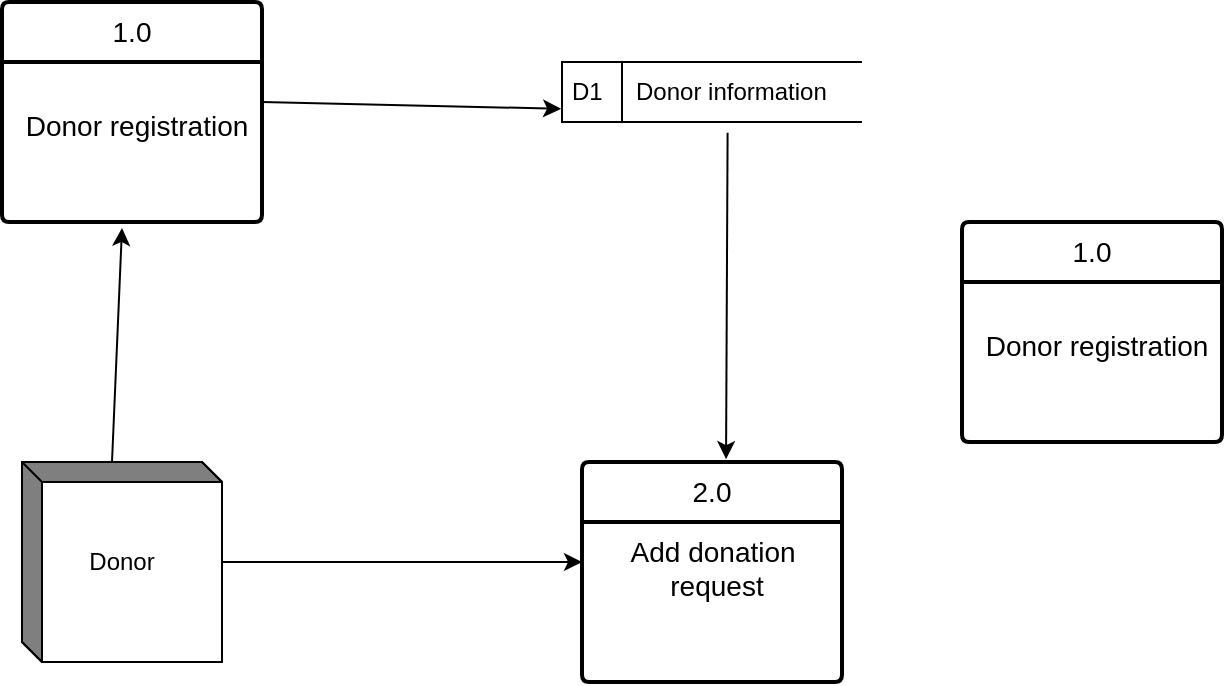 <mxfile version="24.5.2" type="github">
  <diagram name="Page-1" id="2lDUK41i-PvjQR5xuwzg">
    <mxGraphModel dx="1050" dy="1665" grid="1" gridSize="10" guides="1" tooltips="1" connect="1" arrows="1" fold="1" page="1" pageScale="1" pageWidth="850" pageHeight="1100" background="none" math="0" shadow="0">
      <root>
        <mxCell id="0" />
        <mxCell id="1" parent="0" />
        <mxCell id="LBTRWxyhz_comnBckgnT-1" value="Donor" style="html=1;dashed=0;whiteSpace=wrap;shape=mxgraph.dfd.externalEntity" vertex="1" parent="1">
          <mxGeometry x="90" y="80" width="100" height="100" as="geometry" />
        </mxCell>
        <mxCell id="LBTRWxyhz_comnBckgnT-5" value="1.0" style="swimlane;childLayout=stackLayout;horizontal=1;startSize=30;horizontalStack=0;rounded=1;fontSize=14;fontStyle=0;strokeWidth=2;resizeParent=0;resizeLast=1;shadow=0;dashed=0;align=center;arcSize=4;whiteSpace=wrap;html=1;" vertex="1" parent="1">
          <mxGeometry x="560" y="-40" width="130" height="110" as="geometry">
            <mxRectangle x="340" y="50" width="60" height="50" as="alternateBounds" />
          </mxGeometry>
        </mxCell>
        <mxCell id="LBTRWxyhz_comnBckgnT-6" value="&lt;div&gt;&lt;font style=&quot;font-size: 14px;&quot;&gt;&lt;br&gt;&lt;/font&gt;&lt;/div&gt;&lt;font style=&quot;font-size: 14px;&quot;&gt;Donor registration&lt;/font&gt;" style="align=center;strokeColor=none;fillColor=none;spacingLeft=4;fontSize=12;verticalAlign=top;resizable=0;rotatable=0;part=1;html=1;" vertex="1" parent="LBTRWxyhz_comnBckgnT-5">
          <mxGeometry y="30" width="130" height="80" as="geometry" />
        </mxCell>
        <mxCell id="LBTRWxyhz_comnBckgnT-7" value="2.0" style="swimlane;childLayout=stackLayout;horizontal=1;startSize=30;horizontalStack=0;rounded=1;fontSize=14;fontStyle=0;strokeWidth=2;resizeParent=0;resizeLast=1;shadow=0;dashed=0;align=center;arcSize=4;whiteSpace=wrap;html=1;" vertex="1" parent="1">
          <mxGeometry x="370" y="80" width="130" height="110" as="geometry">
            <mxRectangle x="340" y="50" width="60" height="50" as="alternateBounds" />
          </mxGeometry>
        </mxCell>
        <mxCell id="LBTRWxyhz_comnBckgnT-8" value="&lt;div&gt;&lt;span style=&quot;font-size: 14px; background-color: initial;&quot;&gt;Add donation&amp;nbsp;&lt;/span&gt;&lt;/div&gt;&lt;div&gt;&lt;span style=&quot;font-size: 14px; background-color: initial;&quot;&gt;request&lt;/span&gt;&lt;br&gt;&lt;/div&gt;" style="align=center;strokeColor=none;fillColor=none;spacingLeft=4;fontSize=12;verticalAlign=top;resizable=0;rotatable=0;part=1;html=1;" vertex="1" parent="LBTRWxyhz_comnBckgnT-7">
          <mxGeometry y="30" width="130" height="80" as="geometry" />
        </mxCell>
        <mxCell id="LBTRWxyhz_comnBckgnT-9" value="1.0" style="swimlane;childLayout=stackLayout;horizontal=1;startSize=30;horizontalStack=0;rounded=1;fontSize=14;fontStyle=0;strokeWidth=2;resizeParent=0;resizeLast=1;shadow=0;dashed=0;align=center;arcSize=4;whiteSpace=wrap;html=1;" vertex="1" parent="1">
          <mxGeometry x="80" y="-150" width="130" height="110" as="geometry">
            <mxRectangle x="340" y="50" width="60" height="50" as="alternateBounds" />
          </mxGeometry>
        </mxCell>
        <mxCell id="LBTRWxyhz_comnBckgnT-10" value="&lt;div&gt;&lt;font style=&quot;font-size: 14px;&quot;&gt;&lt;br&gt;&lt;/font&gt;&lt;/div&gt;&lt;font style=&quot;font-size: 14px;&quot;&gt;Donor registration&lt;/font&gt;" style="align=center;strokeColor=none;fillColor=none;spacingLeft=4;fontSize=12;verticalAlign=top;resizable=0;rotatable=0;part=1;html=1;" vertex="1" parent="LBTRWxyhz_comnBckgnT-9">
          <mxGeometry y="30" width="130" height="80" as="geometry" />
        </mxCell>
        <object label="D1&amp;nbsp; &amp;nbsp; &amp;nbsp;Donor information" id="LBTRWxyhz_comnBckgnT-11">
          <mxCell style="html=1;dashed=0;whiteSpace=wrap;shape=mxgraph.dfd.dataStoreID;align=left;spacingLeft=3;points=[[0,0],[0.5,0],[1,0],[0,0.5],[1,0.5],[0,1],[0.5,1],[1,1]];" vertex="1" parent="1">
            <mxGeometry x="360" y="-120" width="150" height="30" as="geometry" />
          </mxCell>
        </object>
        <mxCell id="LBTRWxyhz_comnBckgnT-12" value="" style="endArrow=classic;html=1;rounded=0;exitX=0;exitY=0;exitDx=45;exitDy=0;exitPerimeter=0;" edge="1" parent="1" source="LBTRWxyhz_comnBckgnT-1">
          <mxGeometry width="50" height="50" relative="1" as="geometry">
            <mxPoint x="120" y="60" as="sourcePoint" />
            <mxPoint x="140" y="-37" as="targetPoint" />
            <Array as="points" />
          </mxGeometry>
        </mxCell>
        <mxCell id="LBTRWxyhz_comnBckgnT-13" value="" style="endArrow=classic;html=1;rounded=0;entryX=-0.003;entryY=0.78;entryDx=0;entryDy=0;entryPerimeter=0;" edge="1" parent="1" target="LBTRWxyhz_comnBckgnT-11">
          <mxGeometry width="50" height="50" relative="1" as="geometry">
            <mxPoint x="210" y="-100" as="sourcePoint" />
            <mxPoint x="260" y="-150" as="targetPoint" />
          </mxGeometry>
        </mxCell>
        <mxCell id="LBTRWxyhz_comnBckgnT-14" value="" style="endArrow=classic;html=1;rounded=0;entryX=0;entryY=0.25;entryDx=0;entryDy=0;" edge="1" parent="1" target="LBTRWxyhz_comnBckgnT-8">
          <mxGeometry width="50" height="50" relative="1" as="geometry">
            <mxPoint x="190" y="130" as="sourcePoint" />
            <mxPoint x="360" y="130" as="targetPoint" />
          </mxGeometry>
        </mxCell>
        <mxCell id="LBTRWxyhz_comnBckgnT-16" value="" style="endArrow=classic;html=1;rounded=0;exitX=0.552;exitY=1.18;exitDx=0;exitDy=0;exitPerimeter=0;entryX=0.554;entryY=-0.013;entryDx=0;entryDy=0;entryPerimeter=0;" edge="1" parent="1" source="LBTRWxyhz_comnBckgnT-11" target="LBTRWxyhz_comnBckgnT-7">
          <mxGeometry width="50" height="50" relative="1" as="geometry">
            <mxPoint x="410" y="10" as="sourcePoint" />
            <mxPoint x="460" y="-40" as="targetPoint" />
          </mxGeometry>
        </mxCell>
      </root>
    </mxGraphModel>
  </diagram>
</mxfile>
